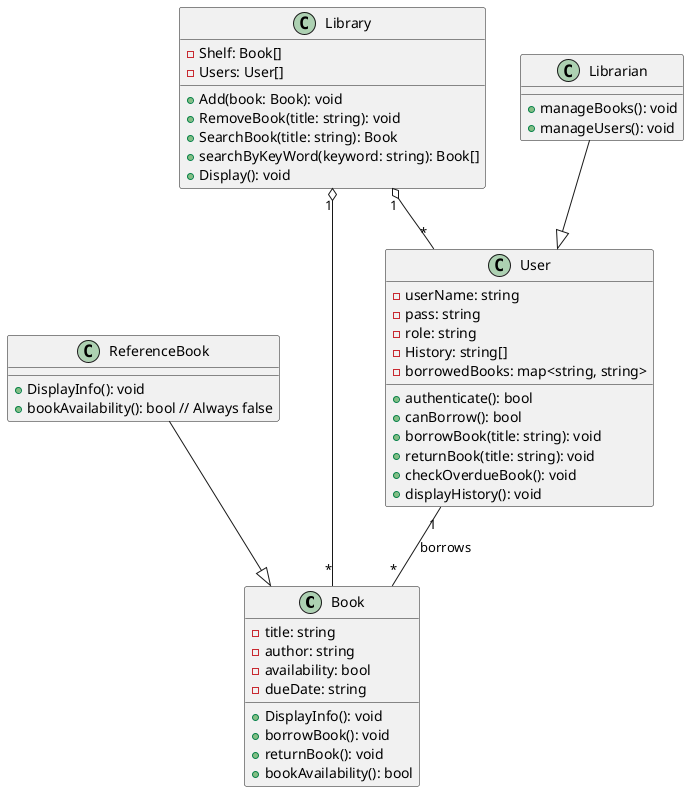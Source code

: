 @startuml System.puml

class Book {
    - title: string
    - author: string
    - availability: bool
    - dueDate: string
    + DisplayInfo(): void
    + borrowBook(): void
    + returnBook(): void
    + bookAvailability(): bool
}

class ReferenceBook {
    + DisplayInfo(): void
    + bookAvailability(): bool // Always false
}

class User {
    - userName: string
    - pass: string
    - role: string
    - History: string[]
    - borrowedBooks: map<string, string>
    + authenticate(): bool
    + canBorrow(): bool
    + borrowBook(title: string): void
    + returnBook(title: string): void
    + checkOverdueBook(): void
    + displayHistory(): void
}

class Library {
    - Shelf: Book[]
    - Users: User[]
    + Add(book: Book): void
    + RemoveBook(title: string): void
    + SearchBook(title: string): Book
    + searchByKeyWord(keyword: string): Book[]
    + Display(): void
}

class Librarian {
    + manageBooks(): void
    + manageUsers(): void
}

ReferenceBook --|> Book
Library "1" o-- "*" Book
Library "1" o-- "*" User
User "1" -- "*" Book : borrows
Librarian --|> User

@enduml
